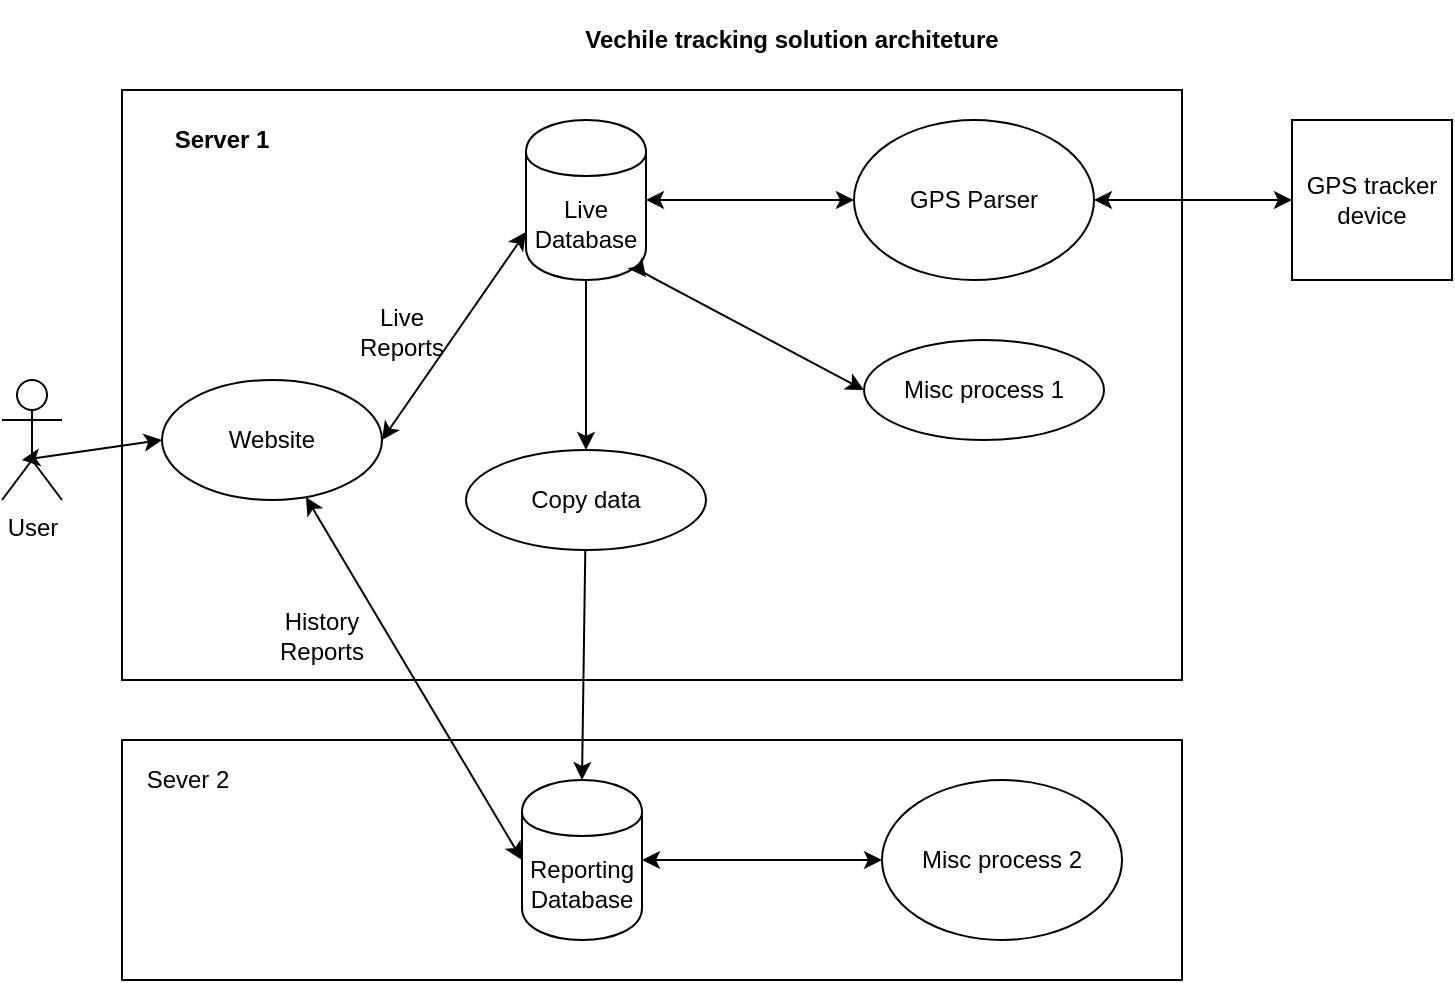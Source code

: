 <mxfile version="10.6.2" type="github"><diagram id="zHe4CY8XMsQfp38rmFLk" name="Page-1"><mxGraphModel dx="1394" dy="771" grid="1" gridSize="10" guides="1" tooltips="1" connect="1" arrows="1" fold="1" page="1" pageScale="1" pageWidth="850" pageHeight="1100" math="0" shadow="0"><root><mxCell id="0"/><mxCell id="1" parent="0"/><mxCell id="LbRNPMHrfJi3IYBkp5Uc-1" value="" style="rounded=0;whiteSpace=wrap;html=1;" vertex="1" parent="1"><mxGeometry x="80" y="430" width="530" height="120" as="geometry"/></mxCell><mxCell id="LbRNPMHrfJi3IYBkp5Uc-2" value="" style="rounded=0;whiteSpace=wrap;html=1;" vertex="1" parent="1"><mxGeometry x="80" y="105" width="530" height="295" as="geometry"/></mxCell><mxCell id="LbRNPMHrfJi3IYBkp5Uc-3" value="GPS tracker device" style="whiteSpace=wrap;html=1;aspect=fixed;" vertex="1" parent="1"><mxGeometry x="665" y="120" width="80" height="80" as="geometry"/></mxCell><mxCell id="LbRNPMHrfJi3IYBkp5Uc-4" style="edgeStyle=none;rounded=0;html=1;entryX=0.5;entryY=0;jettySize=auto;orthogonalLoop=1;" edge="1" parent="1" source="LbRNPMHrfJi3IYBkp5Uc-5" target="LbRNPMHrfJi3IYBkp5Uc-9"><mxGeometry relative="1" as="geometry"/></mxCell><mxCell id="LbRNPMHrfJi3IYBkp5Uc-5" value="Live Database" style="shape=cylinder;whiteSpace=wrap;html=1;boundedLbl=1;" vertex="1" parent="1"><mxGeometry x="282" y="120" width="60" height="80" as="geometry"/></mxCell><mxCell id="LbRNPMHrfJi3IYBkp5Uc-6" value="Reporting Database&lt;br&gt;" style="shape=cylinder;whiteSpace=wrap;html=1;boundedLbl=1;" vertex="1" parent="1"><mxGeometry x="280" y="450" width="60" height="80" as="geometry"/></mxCell><mxCell id="LbRNPMHrfJi3IYBkp5Uc-7" value="Website" style="ellipse;whiteSpace=wrap;html=1;" vertex="1" parent="1"><mxGeometry x="100" y="250" width="110" height="60" as="geometry"/></mxCell><mxCell id="LbRNPMHrfJi3IYBkp5Uc-8" style="edgeStyle=none;rounded=0;html=1;entryX=0.5;entryY=0;jettySize=auto;orthogonalLoop=1;" edge="1" parent="1" source="LbRNPMHrfJi3IYBkp5Uc-9" target="LbRNPMHrfJi3IYBkp5Uc-6"><mxGeometry relative="1" as="geometry"/></mxCell><mxCell id="LbRNPMHrfJi3IYBkp5Uc-9" value="Copy data" style="ellipse;whiteSpace=wrap;html=1;" vertex="1" parent="1"><mxGeometry x="252" y="285" width="120" height="50" as="geometry"/></mxCell><mxCell id="LbRNPMHrfJi3IYBkp5Uc-10" value="Misc process 1" style="ellipse;whiteSpace=wrap;html=1;" vertex="1" parent="1"><mxGeometry x="451" y="230" width="120" height="50" as="geometry"/></mxCell><mxCell id="LbRNPMHrfJi3IYBkp5Uc-11" value="Misc process 2" style="ellipse;whiteSpace=wrap;html=1;" vertex="1" parent="1"><mxGeometry x="460" y="450" width="120" height="80" as="geometry"/></mxCell><mxCell id="LbRNPMHrfJi3IYBkp5Uc-12" value="Vechile tracking solution architeture" style="text;html=1;strokeColor=none;fillColor=none;align=center;verticalAlign=middle;whiteSpace=wrap;rounded=0;fontStyle=1" vertex="1" parent="1"><mxGeometry x="300" y="60" width="230" height="40" as="geometry"/></mxCell><mxCell id="LbRNPMHrfJi3IYBkp5Uc-13" value="User" style="shape=umlActor;verticalLabelPosition=bottom;labelBackgroundColor=#ffffff;verticalAlign=top;html=1;outlineConnect=0;" vertex="1" parent="1"><mxGeometry x="20" y="250" width="30" height="60" as="geometry"/></mxCell><mxCell id="LbRNPMHrfJi3IYBkp5Uc-14" value="" style="endArrow=classic;startArrow=classic;html=1;exitX=0;exitY=0.5;" edge="1" parent="1" source="LbRNPMHrfJi3IYBkp5Uc-7"><mxGeometry width="50" height="50" relative="1" as="geometry"><mxPoint x="480" y="180" as="sourcePoint"/><mxPoint x="30" y="290" as="targetPoint"/><Array as="points"/></mxGeometry></mxCell><mxCell id="LbRNPMHrfJi3IYBkp5Uc-15" value="GPS Parser" style="ellipse;whiteSpace=wrap;html=1;" vertex="1" parent="1"><mxGeometry x="446" y="120" width="120" height="80" as="geometry"/></mxCell><mxCell id="LbRNPMHrfJi3IYBkp5Uc-16" value="" style="endArrow=classic;startArrow=classic;html=1;entryX=0;entryY=0.7;exitX=1;exitY=0.5;" edge="1" parent="1" source="LbRNPMHrfJi3IYBkp5Uc-7" target="LbRNPMHrfJi3IYBkp5Uc-5"><mxGeometry width="50" height="50" relative="1" as="geometry"><mxPoint x="220" y="270" as="sourcePoint"/><mxPoint x="270" y="220" as="targetPoint"/></mxGeometry></mxCell><mxCell id="LbRNPMHrfJi3IYBkp5Uc-17" value="" style="endArrow=classic;startArrow=classic;html=1;entryX=0;entryY=0.5;" edge="1" parent="1" source="LbRNPMHrfJi3IYBkp5Uc-7" target="LbRNPMHrfJi3IYBkp5Uc-6"><mxGeometry width="50" height="50" relative="1" as="geometry"><mxPoint x="155" y="360" as="sourcePoint"/><mxPoint x="155" y="380.711" as="targetPoint"/></mxGeometry></mxCell><mxCell id="LbRNPMHrfJi3IYBkp5Uc-18" value="" style="endArrow=classic;startArrow=classic;html=1;entryX=0;entryY=0.5;exitX=1;exitY=0.5;" edge="1" parent="1" source="LbRNPMHrfJi3IYBkp5Uc-5" target="LbRNPMHrfJi3IYBkp5Uc-15"><mxGeometry width="50" height="50" relative="1" as="geometry"><mxPoint x="340" y="230" as="sourcePoint"/><mxPoint x="390" y="180" as="targetPoint"/></mxGeometry></mxCell><mxCell id="LbRNPMHrfJi3IYBkp5Uc-19" value="" style="endArrow=classic;startArrow=classic;html=1;entryX=0;entryY=0.5;" edge="1" parent="1" source="LbRNPMHrfJi3IYBkp5Uc-5" target="LbRNPMHrfJi3IYBkp5Uc-10"><mxGeometry width="50" height="50" relative="1" as="geometry"><mxPoint x="310" y="300" as="sourcePoint"/><mxPoint x="310" y="320.711" as="targetPoint"/><Array as="points"><mxPoint x="340" y="196"/></Array></mxGeometry></mxCell><mxCell id="LbRNPMHrfJi3IYBkp5Uc-20" value="" style="endArrow=classic;startArrow=classic;html=1;entryX=0;entryY=0.5;exitX=1;exitY=0.5;" edge="1" parent="1" source="LbRNPMHrfJi3IYBkp5Uc-15" target="LbRNPMHrfJi3IYBkp5Uc-3"><mxGeometry width="50" height="50" relative="1" as="geometry"><mxPoint x="600" y="190" as="sourcePoint"/><mxPoint x="650" y="140" as="targetPoint"/></mxGeometry></mxCell><mxCell id="LbRNPMHrfJi3IYBkp5Uc-21" value="" style="endArrow=classic;startArrow=classic;html=1;entryX=0;entryY=0.5;" edge="1" parent="1" source="LbRNPMHrfJi3IYBkp5Uc-6" target="LbRNPMHrfJi3IYBkp5Uc-11"><mxGeometry width="50" height="50" relative="1" as="geometry"><mxPoint x="350" y="510" as="sourcePoint"/><mxPoint x="420.711" y="460" as="targetPoint"/></mxGeometry></mxCell><mxCell id="LbRNPMHrfJi3IYBkp5Uc-22" value="Server 1" style="text;html=1;strokeColor=none;fillColor=none;align=center;verticalAlign=middle;whiteSpace=wrap;rounded=0;fontStyle=1" vertex="1" parent="1"><mxGeometry x="90" y="120" width="80" height="20" as="geometry"/></mxCell><mxCell id="LbRNPMHrfJi3IYBkp5Uc-23" value="Sever 2" style="text;html=1;strokeColor=none;fillColor=none;align=center;verticalAlign=middle;whiteSpace=wrap;rounded=0;" vertex="1" parent="1"><mxGeometry x="88" y="440" width="50" height="20" as="geometry"/></mxCell><mxCell id="LbRNPMHrfJi3IYBkp5Uc-24" value="Live Reports" style="text;html=1;strokeColor=none;fillColor=none;align=center;verticalAlign=middle;whiteSpace=wrap;rounded=0;" vertex="1" parent="1"><mxGeometry x="200" y="216" width="40" height="20" as="geometry"/></mxCell><mxCell id="LbRNPMHrfJi3IYBkp5Uc-25" value="History Reports" style="text;html=1;strokeColor=none;fillColor=none;align=center;verticalAlign=middle;whiteSpace=wrap;rounded=0;" vertex="1" parent="1"><mxGeometry x="160" y="368" width="40" height="20" as="geometry"/></mxCell></root></mxGraphModel></diagram></mxfile>